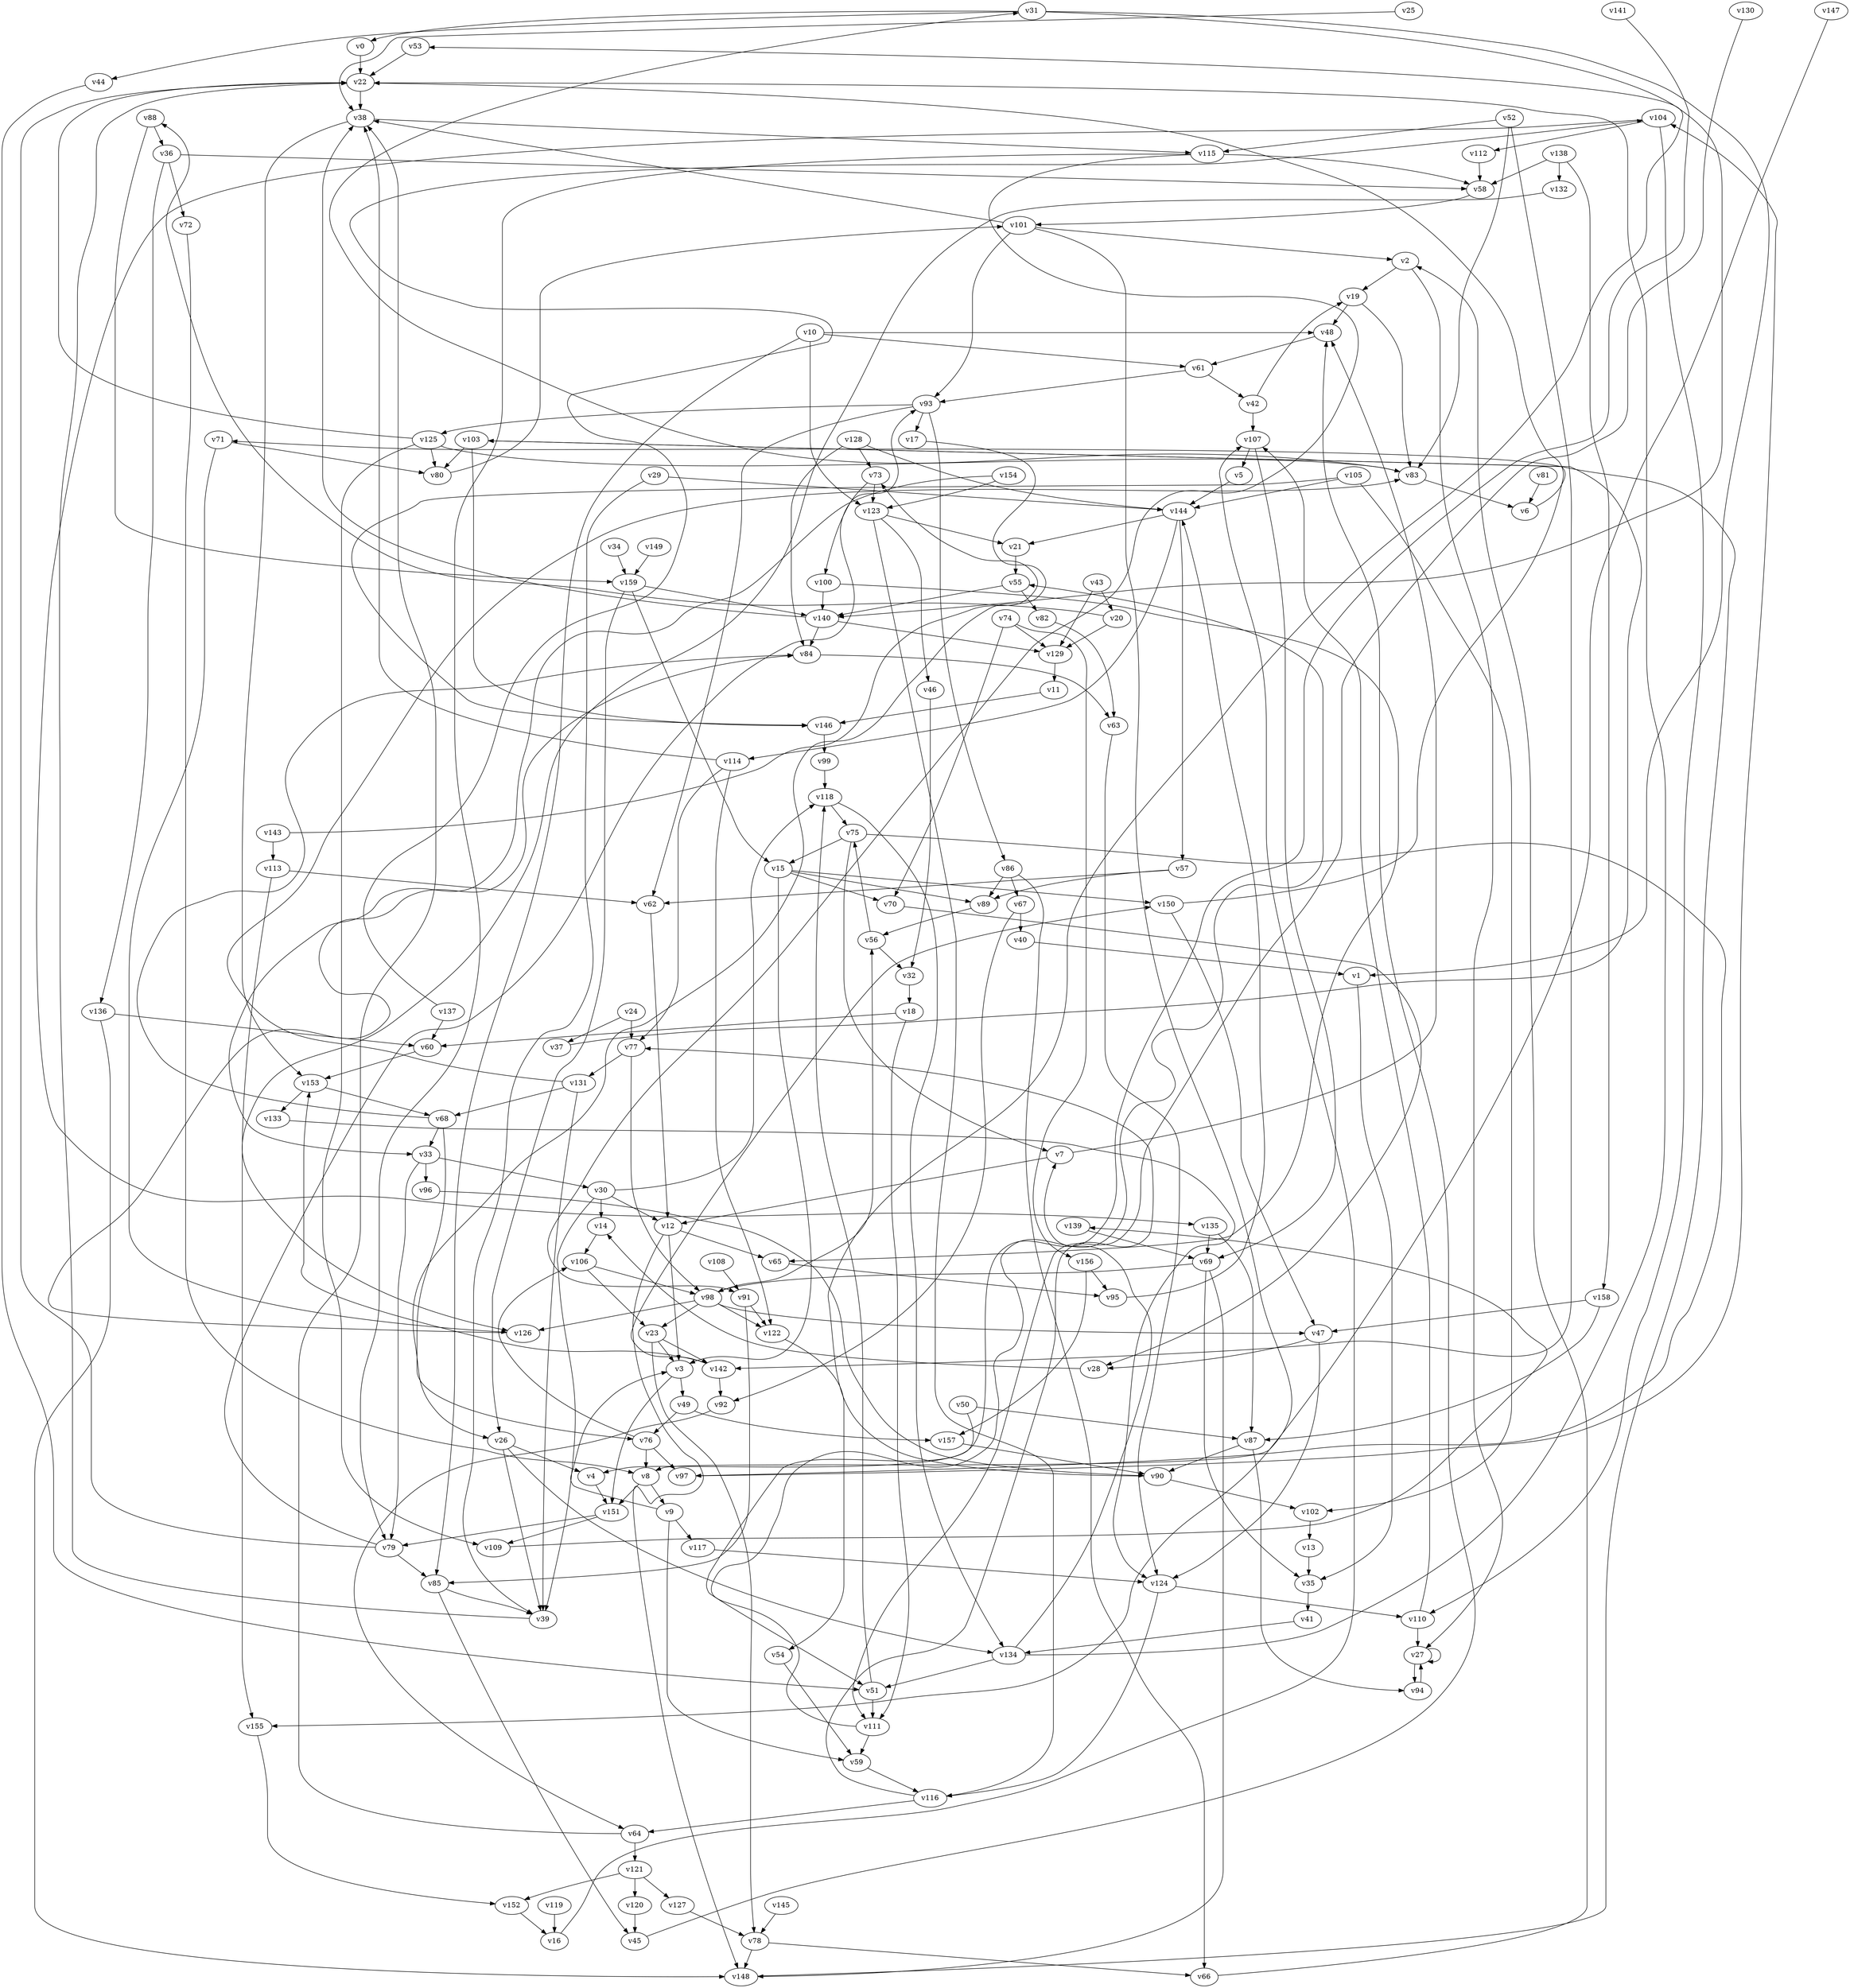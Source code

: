 // Benchmark game 233 - 160 vertices
// time_bound: 16
// targets: v36
digraph G {
    v0 [name="v0", player=0];
    v1 [name="v1", player=1];
    v2 [name="v2", player=1];
    v3 [name="v3", player=1];
    v4 [name="v4", player=1];
    v5 [name="v5", player=1];
    v6 [name="v6", player=0];
    v7 [name="v7", player=1];
    v8 [name="v8", player=1];
    v9 [name="v9", player=0];
    v10 [name="v10", player=0];
    v11 [name="v11", player=0];
    v12 [name="v12", player=1];
    v13 [name="v13", player=0];
    v14 [name="v14", player=1];
    v15 [name="v15", player=0];
    v16 [name="v16", player=1];
    v17 [name="v17", player=1];
    v18 [name="v18", player=0];
    v19 [name="v19", player=0];
    v20 [name="v20", player=1];
    v21 [name="v21", player=0];
    v22 [name="v22", player=0];
    v23 [name="v23", player=0];
    v24 [name="v24", player=0];
    v25 [name="v25", player=0];
    v26 [name="v26", player=0];
    v27 [name="v27", player=1];
    v28 [name="v28", player=0];
    v29 [name="v29", player=1];
    v30 [name="v30", player=0];
    v31 [name="v31", player=0];
    v32 [name="v32", player=0];
    v33 [name="v33", player=0];
    v34 [name="v34", player=0];
    v35 [name="v35", player=0];
    v36 [name="v36", player=1, target=1];
    v37 [name="v37", player=1];
    v38 [name="v38", player=0];
    v39 [name="v39", player=1];
    v40 [name="v40", player=0];
    v41 [name="v41", player=1];
    v42 [name="v42", player=0];
    v43 [name="v43", player=1];
    v44 [name="v44", player=1];
    v45 [name="v45", player=1];
    v46 [name="v46", player=1];
    v47 [name="v47", player=1];
    v48 [name="v48", player=0];
    v49 [name="v49", player=0];
    v50 [name="v50", player=1];
    v51 [name="v51", player=0];
    v52 [name="v52", player=0];
    v53 [name="v53", player=0];
    v54 [name="v54", player=1];
    v55 [name="v55", player=1];
    v56 [name="v56", player=1];
    v57 [name="v57", player=0];
    v58 [name="v58", player=0];
    v59 [name="v59", player=1];
    v60 [name="v60", player=0];
    v61 [name="v61", player=1];
    v62 [name="v62", player=1];
    v63 [name="v63", player=1];
    v64 [name="v64", player=0];
    v65 [name="v65", player=1];
    v66 [name="v66", player=0];
    v67 [name="v67", player=1];
    v68 [name="v68", player=1];
    v69 [name="v69", player=0];
    v70 [name="v70", player=0];
    v71 [name="v71", player=1];
    v72 [name="v72", player=0];
    v73 [name="v73", player=1];
    v74 [name="v74", player=1];
    v75 [name="v75", player=0];
    v76 [name="v76", player=1];
    v77 [name="v77", player=0];
    v78 [name="v78", player=0];
    v79 [name="v79", player=0];
    v80 [name="v80", player=1];
    v81 [name="v81", player=0];
    v82 [name="v82", player=1];
    v83 [name="v83", player=1];
    v84 [name="v84", player=0];
    v85 [name="v85", player=0];
    v86 [name="v86", player=0];
    v87 [name="v87", player=0];
    v88 [name="v88", player=0];
    v89 [name="v89", player=1];
    v90 [name="v90", player=1];
    v91 [name="v91", player=0];
    v92 [name="v92", player=1];
    v93 [name="v93", player=1];
    v94 [name="v94", player=1];
    v95 [name="v95", player=1];
    v96 [name="v96", player=1];
    v97 [name="v97", player=0];
    v98 [name="v98", player=1];
    v99 [name="v99", player=0];
    v100 [name="v100", player=0];
    v101 [name="v101", player=0];
    v102 [name="v102", player=1];
    v103 [name="v103", player=1];
    v104 [name="v104", player=0];
    v105 [name="v105", player=1];
    v106 [name="v106", player=1];
    v107 [name="v107", player=1];
    v108 [name="v108", player=1];
    v109 [name="v109", player=1];
    v110 [name="v110", player=1];
    v111 [name="v111", player=0];
    v112 [name="v112", player=1];
    v113 [name="v113", player=0];
    v114 [name="v114", player=0];
    v115 [name="v115", player=0];
    v116 [name="v116", player=0];
    v117 [name="v117", player=1];
    v118 [name="v118", player=0];
    v119 [name="v119", player=0];
    v120 [name="v120", player=1];
    v121 [name="v121", player=1];
    v122 [name="v122", player=0];
    v123 [name="v123", player=1];
    v124 [name="v124", player=1];
    v125 [name="v125", player=1];
    v126 [name="v126", player=0];
    v127 [name="v127", player=1];
    v128 [name="v128", player=0];
    v129 [name="v129", player=1];
    v130 [name="v130", player=1];
    v131 [name="v131", player=1];
    v132 [name="v132", player=0];
    v133 [name="v133", player=1];
    v134 [name="v134", player=0];
    v135 [name="v135", player=0];
    v136 [name="v136", player=0];
    v137 [name="v137", player=1];
    v138 [name="v138", player=0];
    v139 [name="v139", player=1];
    v140 [name="v140", player=0];
    v141 [name="v141", player=0];
    v142 [name="v142", player=1];
    v143 [name="v143", player=0];
    v144 [name="v144", player=0];
    v145 [name="v145", player=1];
    v146 [name="v146", player=0];
    v147 [name="v147", player=0];
    v148 [name="v148", player=0];
    v149 [name="v149", player=1];
    v150 [name="v150", player=0];
    v151 [name="v151", player=1];
    v152 [name="v152", player=0];
    v153 [name="v153", player=1];
    v154 [name="v154", player=1];
    v155 [name="v155", player=1];
    v156 [name="v156", player=1];
    v157 [name="v157", player=0];
    v158 [name="v158", player=1];
    v159 [name="v159", player=0];

    v0 -> v22;
    v1 -> v35;
    v2 -> v19;
    v3 -> v49;
    v4 -> v151;
    v5 -> v144;
    v6 -> v103 [constraint="t >= 3"];
    v7 -> v48;
    v8 -> v151;
    v9 -> v3 [constraint="t mod 5 == 2"];
    v10 -> v48 [constraint="t mod 4 == 1"];
    v11 -> v146;
    v12 -> v148;
    v13 -> v35;
    v14 -> v106;
    v15 -> v89;
    v16 -> v107;
    v17 -> v26 [constraint="t < 7"];
    v18 -> v60;
    v19 -> v48;
    v20 -> v88 [constraint="t mod 4 == 0"];
    v21 -> v55;
    v22 -> v38;
    v23 -> v142;
    v24 -> v77;
    v25 -> v38 [constraint="t < 11"];
    v26 -> v39;
    v27 -> v94;
    v28 -> v14;
    v29 -> v144;
    v30 -> v14;
    v31 -> v44;
    v32 -> v18;
    v33 -> v79;
    v34 -> v159;
    v35 -> v41;
    v36 -> v136;
    v37 -> v103 [constraint="t >= 2"];
    v38 -> v115;
    v39 -> v22;
    v40 -> v1;
    v41 -> v134;
    v42 -> v107;
    v43 -> v20;
    v44 -> v51;
    v45 -> v48;
    v46 -> v32;
    v47 -> v124;
    v48 -> v61;
    v49 -> v157;
    v50 -> v4;
    v51 -> v118;
    v52 -> v142;
    v53 -> v22;
    v54 -> v59;
    v55 -> v82;
    v56 -> v75;
    v57 -> v62;
    v58 -> v101;
    v59 -> v116;
    v60 -> v153;
    v61 -> v93;
    v62 -> v12;
    v63 -> v124;
    v64 -> v121;
    v65 -> v95;
    v66 -> v2;
    v67 -> v92;
    v68 -> v84 [constraint="t mod 4 == 3"];
    v69 -> v35;
    v70 -> v28 [constraint="t >= 2"];
    v71 -> v126;
    v72 -> v8;
    v73 -> v100;
    v74 -> v129;
    v75 -> v97 [constraint="t < 9"];
    v76 -> v106 [constraint="t >= 3"];
    v77 -> v98;
    v78 -> v66;
    v79 -> v93 [constraint="t mod 4 == 1"];
    v80 -> v101;
    v81 -> v6;
    v82 -> v63;
    v83 -> v31 [constraint="t < 11"];
    v84 -> v63 [constraint="t < 9"];
    v85 -> v39;
    v86 -> v89;
    v87 -> v94;
    v88 -> v36;
    v89 -> v56;
    v90 -> v53 [constraint="t >= 1"];
    v91 -> v85;
    v92 -> v64 [constraint="t < 11"];
    v93 -> v125;
    v94 -> v27;
    v95 -> v144;
    v96 -> v90 [constraint="t < 11"];
    v97 -> v104 [constraint="t < 13"];
    v98 -> v47;
    v99 -> v118;
    v100 -> v65 [constraint="t >= 4"];
    v101 -> v8;
    v102 -> v13;
    v103 -> v80;
    v104 -> v135 [constraint="t >= 4"];
    v105 -> v146 [constraint="t mod 5 == 2"];
    v106 -> v98;
    v107 -> v69;
    v108 -> v91;
    v109 -> v139 [constraint="t mod 2 == 1"];
    v110 -> v27;
    v111 -> v55 [constraint="t mod 5 == 2"];
    v112 -> v58;
    v113 -> v62;
    v114 -> v122;
    v115 -> v91 [constraint="t >= 5"];
    v116 -> v77 [constraint="t < 11"];
    v117 -> v124;
    v118 -> v75;
    v119 -> v16;
    v120 -> v45;
    v121 -> v120;
    v122 -> v54;
    v123 -> v21;
    v124 -> v116;
    v125 -> v83;
    v126 -> v84 [constraint="t >= 2"];
    v127 -> v78;
    v128 -> v84;
    v129 -> v11;
    v130 -> v111 [constraint="t >= 5"];
    v131 -> v83 [constraint="t >= 3"];
    v132 -> v126 [constraint="t >= 4"];
    v133 -> v124 [constraint="t mod 5 == 3"];
    v134 -> v22;
    v135 -> v87;
    v136 -> v60;
    v137 -> v104 [constraint="t < 5"];
    v138 -> v58;
    v139 -> v69;
    v140 -> v84;
    v141 -> v51 [constraint="t >= 1"];
    v142 -> v150 [constraint="t >= 3"];
    v143 -> v73 [constraint="t < 15"];
    v144 -> v21;
    v145 -> v78;
    v146 -> v99;
    v147 -> v155 [constraint="t mod 4 == 2"];
    v148 -> v71 [constraint="t < 11"];
    v149 -> v159;
    v150 -> v47;
    v151 -> v109;
    v152 -> v16;
    v153 -> v68;
    v154 -> v33 [constraint="t < 10"];
    v155 -> v152;
    v156 -> v95;
    v157 -> v90;
    v158 -> v87;
    v159 -> v26;
    v31 -> v0;
    v23 -> v78;
    v86 -> v67;
    v20 -> v129;
    v123 -> v116;
    v36 -> v72;
    v159 -> v15;
    v134 -> v7;
    v115 -> v79;
    v64 -> v38;
    v125 -> v22;
    v110 -> v107;
    v15 -> v70;
    v10 -> v85;
    v137 -> v60;
    v121 -> v127;
    v69 -> v98;
    v131 -> v39;
    v30 -> v39;
    v33 -> v96;
    v26 -> v134;
    v105 -> v144;
    v31 -> v140;
    v115 -> v58;
    v118 -> v134;
    v88 -> v159;
    v140 -> v38;
    v49 -> v76;
    v125 -> v80;
    v121 -> v152;
    v101 -> v93;
    v19 -> v83;
    v43 -> v129;
    v144 -> v57;
    v61 -> v42;
    v90 -> v102;
    v55 -> v140;
    v68 -> v76;
    v15 -> v150;
    v27 -> v27;
    v91 -> v122;
    v76 -> v8;
    v101 -> v2;
    v144 -> v114;
    v38 -> v153;
    v107 -> v5;
    v9 -> v117;
    v114 -> v38;
    v52 -> v83;
    v75 -> v7;
    v124 -> v110;
    v136 -> v148;
    v105 -> v102;
    v78 -> v148;
    v73 -> v123;
    v93 -> v62;
    v128 -> v144;
    v86 -> v66;
    v12 -> v65;
    v138 -> v158;
    v26 -> v4;
    v113 -> v155;
    v10 -> v123;
    v51 -> v111;
    v151 -> v79;
    v52 -> v115;
    v36 -> v58;
    v68 -> v33;
    v159 -> v140;
    v114 -> v77;
    v67 -> v40;
    v85 -> v45;
    v8 -> v9;
    v134 -> v51;
    v71 -> v80;
    v98 -> v126;
    v50 -> v87;
    v29 -> v39;
    v74 -> v70;
    v142 -> v92;
    v24 -> v37;
    v75 -> v15;
    v74 -> v156;
    v98 -> v23;
    v30 -> v118;
    v93 -> v17;
    v9 -> v59;
    v156 -> v157;
    v153 -> v133;
    v7 -> v12;
    v31 -> v1;
    v103 -> v146;
    v104 -> v112;
    v10 -> v61;
    v150 -> v22;
    v106 -> v23;
    v138 -> v132;
    v128 -> v73;
    v101 -> v38;
    v56 -> v32;
    v76 -> v97;
    v135 -> v69;
    v69 -> v148;
    v116 -> v64;
    v104 -> v110;
    v33 -> v30;
    v30 -> v12;
    v93 -> v86;
    v98 -> v122;
    v123 -> v46;
    v15 -> v3;
    v154 -> v123;
    v18 -> v111;
    v100 -> v140;
    v87 -> v90;
    v23 -> v3;
    v79 -> v22;
    v79 -> v85;
    v140 -> v129;
    v42 -> v19;
    v77 -> v131;
    v143 -> v113;
    v12 -> v3;
    v111 -> v59;
    v47 -> v28;
    v83 -> v6;
    v131 -> v68;
    v125 -> v109;
    v2 -> v27;
    v98 -> v56;
    v57 -> v89;
    v3 -> v151;
    v142 -> v153;
    v158 -> v47;
}

